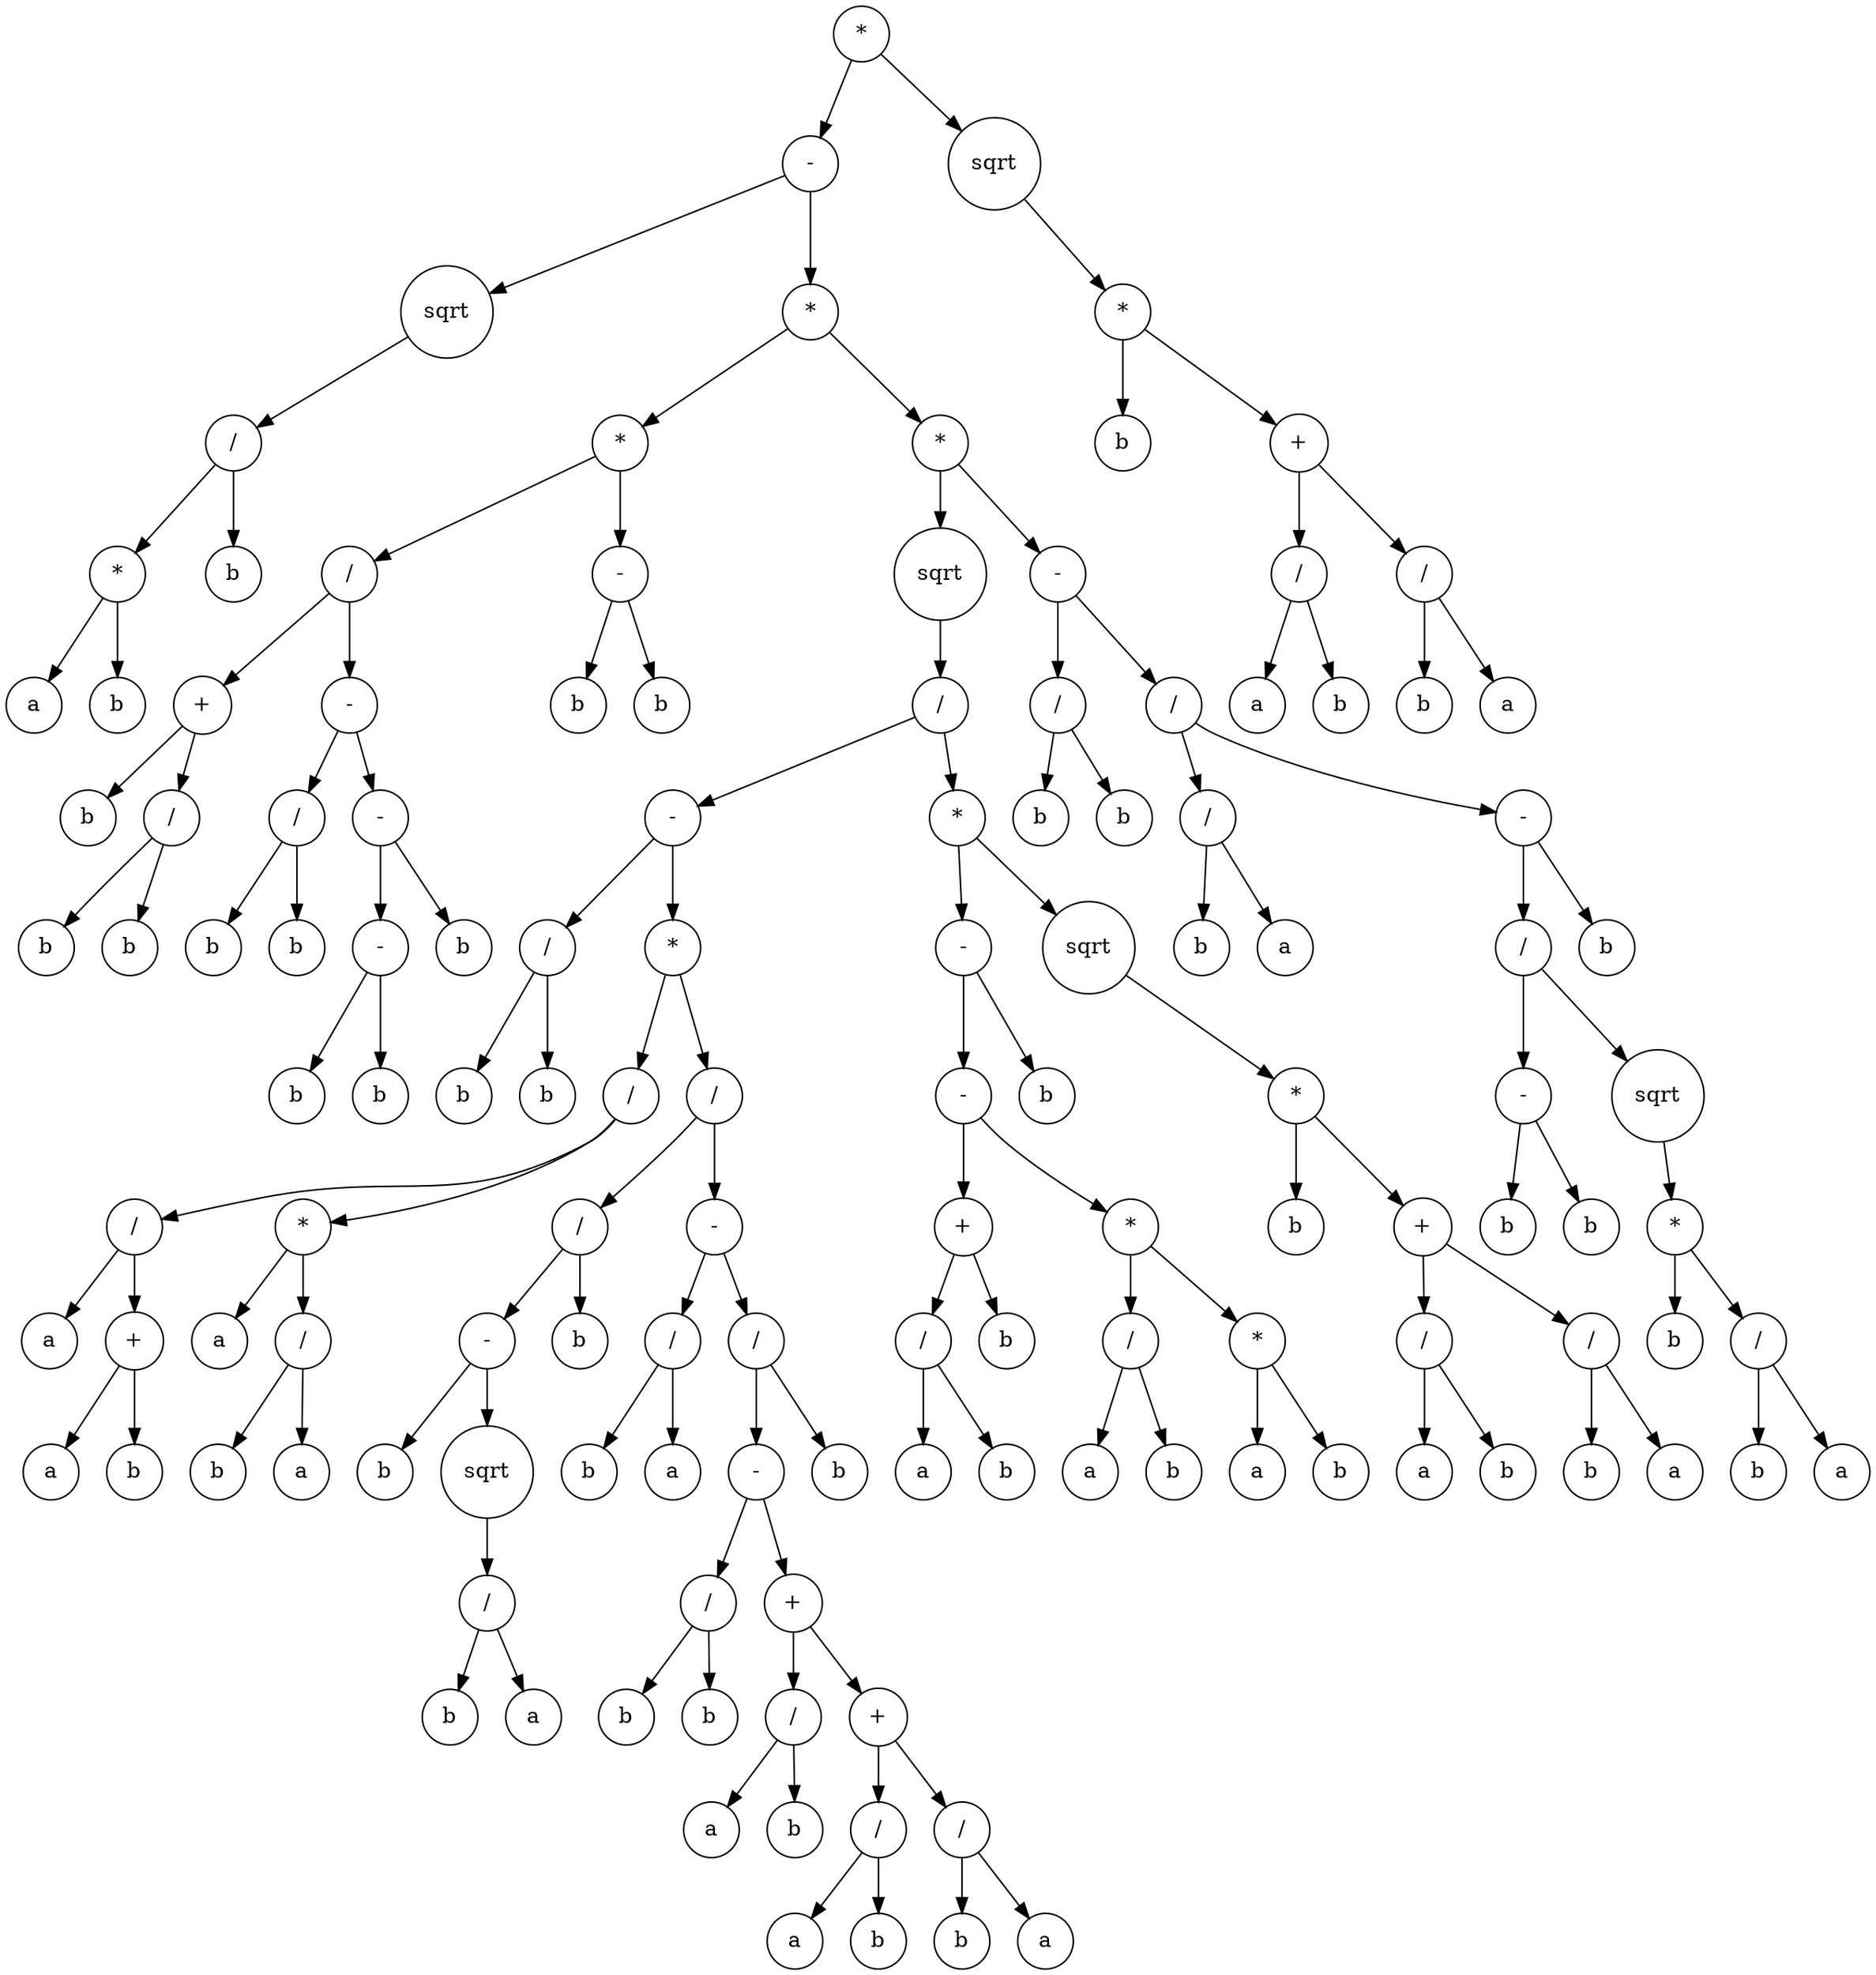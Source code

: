 digraph g {
graph [ordering=out];
node [shape=circle];
n[label = "*"];
n0[label = "-"];
n00[label = "sqrt"];
n000[label = "/"];
n0000[label = "*"];
n00000[label = "a"];
n0000 -> n00000;
n00001[label = "b"];
n0000 -> n00001;
n000 -> n0000;
n0001[label = "b"];
n000 -> n0001;
n00 -> n000;
n0 -> n00;
n01[label = "*"];
n010[label = "*"];
n0100[label = "/"];
n01000[label = "+"];
n010000[label = "b"];
n01000 -> n010000;
n010001[label = "/"];
n0100010[label = "b"];
n010001 -> n0100010;
n0100011[label = "b"];
n010001 -> n0100011;
n01000 -> n010001;
n0100 -> n01000;
n01001[label = "-"];
n010010[label = "/"];
n0100100[label = "b"];
n010010 -> n0100100;
n0100101[label = "b"];
n010010 -> n0100101;
n01001 -> n010010;
n010011[label = "-"];
n0100110[label = "-"];
n01001100[label = "b"];
n0100110 -> n01001100;
n01001101[label = "b"];
n0100110 -> n01001101;
n010011 -> n0100110;
n0100111[label = "b"];
n010011 -> n0100111;
n01001 -> n010011;
n0100 -> n01001;
n010 -> n0100;
n0101[label = "-"];
n01010[label = "b"];
n0101 -> n01010;
n01011[label = "b"];
n0101 -> n01011;
n010 -> n0101;
n01 -> n010;
n011[label = "*"];
n0110[label = "sqrt"];
n01100[label = "/"];
n011000[label = "-"];
n0110000[label = "/"];
n01100000[label = "b"];
n0110000 -> n01100000;
n01100001[label = "b"];
n0110000 -> n01100001;
n011000 -> n0110000;
n0110001[label = "*"];
n01100010[label = "/"];
n011000100[label = "/"];
n0110001000[label = "a"];
n011000100 -> n0110001000;
n0110001001[label = "+"];
n01100010010[label = "a"];
n0110001001 -> n01100010010;
n01100010011[label = "b"];
n0110001001 -> n01100010011;
n011000100 -> n0110001001;
n01100010 -> n011000100;
n011000101[label = "*"];
n0110001010[label = "a"];
n011000101 -> n0110001010;
n0110001011[label = "/"];
n01100010110[label = "b"];
n0110001011 -> n01100010110;
n01100010111[label = "a"];
n0110001011 -> n01100010111;
n011000101 -> n0110001011;
n01100010 -> n011000101;
n0110001 -> n01100010;
n01100011[label = "/"];
n011000110[label = "/"];
n0110001100[label = "-"];
n01100011000[label = "b"];
n0110001100 -> n01100011000;
n01100011001[label = "sqrt"];
n011000110010[label = "/"];
n0110001100100[label = "b"];
n011000110010 -> n0110001100100;
n0110001100101[label = "a"];
n011000110010 -> n0110001100101;
n01100011001 -> n011000110010;
n0110001100 -> n01100011001;
n011000110 -> n0110001100;
n0110001101[label = "b"];
n011000110 -> n0110001101;
n01100011 -> n011000110;
n011000111[label = "-"];
n0110001110[label = "/"];
n01100011100[label = "b"];
n0110001110 -> n01100011100;
n01100011101[label = "a"];
n0110001110 -> n01100011101;
n011000111 -> n0110001110;
n0110001111[label = "/"];
n01100011110[label = "-"];
n011000111100[label = "/"];
n0110001111000[label = "b"];
n011000111100 -> n0110001111000;
n0110001111001[label = "b"];
n011000111100 -> n0110001111001;
n01100011110 -> n011000111100;
n011000111101[label = "+"];
n0110001111010[label = "/"];
n01100011110100[label = "a"];
n0110001111010 -> n01100011110100;
n01100011110101[label = "b"];
n0110001111010 -> n01100011110101;
n011000111101 -> n0110001111010;
n0110001111011[label = "+"];
n01100011110110[label = "/"];
n011000111101100[label = "a"];
n01100011110110 -> n011000111101100;
n011000111101101[label = "b"];
n01100011110110 -> n011000111101101;
n0110001111011 -> n01100011110110;
n01100011110111[label = "/"];
n011000111101110[label = "b"];
n01100011110111 -> n011000111101110;
n011000111101111[label = "a"];
n01100011110111 -> n011000111101111;
n0110001111011 -> n01100011110111;
n011000111101 -> n0110001111011;
n01100011110 -> n011000111101;
n0110001111 -> n01100011110;
n01100011111[label = "b"];
n0110001111 -> n01100011111;
n011000111 -> n0110001111;
n01100011 -> n011000111;
n0110001 -> n01100011;
n011000 -> n0110001;
n01100 -> n011000;
n011001[label = "*"];
n0110010[label = "-"];
n01100100[label = "-"];
n011001000[label = "+"];
n0110010000[label = "/"];
n01100100000[label = "a"];
n0110010000 -> n01100100000;
n01100100001[label = "b"];
n0110010000 -> n01100100001;
n011001000 -> n0110010000;
n0110010001[label = "b"];
n011001000 -> n0110010001;
n01100100 -> n011001000;
n011001001[label = "*"];
n0110010010[label = "/"];
n01100100100[label = "a"];
n0110010010 -> n01100100100;
n01100100101[label = "b"];
n0110010010 -> n01100100101;
n011001001 -> n0110010010;
n0110010011[label = "*"];
n01100100110[label = "a"];
n0110010011 -> n01100100110;
n01100100111[label = "b"];
n0110010011 -> n01100100111;
n011001001 -> n0110010011;
n01100100 -> n011001001;
n0110010 -> n01100100;
n01100101[label = "b"];
n0110010 -> n01100101;
n011001 -> n0110010;
n0110011[label = "sqrt"];
n01100110[label = "*"];
n011001100[label = "b"];
n01100110 -> n011001100;
n011001101[label = "+"];
n0110011010[label = "/"];
n01100110100[label = "a"];
n0110011010 -> n01100110100;
n01100110101[label = "b"];
n0110011010 -> n01100110101;
n011001101 -> n0110011010;
n0110011011[label = "/"];
n01100110110[label = "b"];
n0110011011 -> n01100110110;
n01100110111[label = "a"];
n0110011011 -> n01100110111;
n011001101 -> n0110011011;
n01100110 -> n011001101;
n0110011 -> n01100110;
n011001 -> n0110011;
n01100 -> n011001;
n0110 -> n01100;
n011 -> n0110;
n0111[label = "-"];
n01110[label = "/"];
n011100[label = "b"];
n01110 -> n011100;
n011101[label = "b"];
n01110 -> n011101;
n0111 -> n01110;
n01111[label = "/"];
n011110[label = "/"];
n0111100[label = "b"];
n011110 -> n0111100;
n0111101[label = "a"];
n011110 -> n0111101;
n01111 -> n011110;
n011111[label = "-"];
n0111110[label = "/"];
n01111100[label = "-"];
n011111000[label = "b"];
n01111100 -> n011111000;
n011111001[label = "b"];
n01111100 -> n011111001;
n0111110 -> n01111100;
n01111101[label = "sqrt"];
n011111010[label = "*"];
n0111110100[label = "b"];
n011111010 -> n0111110100;
n0111110101[label = "/"];
n01111101010[label = "b"];
n0111110101 -> n01111101010;
n01111101011[label = "a"];
n0111110101 -> n01111101011;
n011111010 -> n0111110101;
n01111101 -> n011111010;
n0111110 -> n01111101;
n011111 -> n0111110;
n0111111[label = "b"];
n011111 -> n0111111;
n01111 -> n011111;
n0111 -> n01111;
n011 -> n0111;
n01 -> n011;
n0 -> n01;
n -> n0;
n1[label = "sqrt"];
n10[label = "*"];
n100[label = "b"];
n10 -> n100;
n101[label = "+"];
n1010[label = "/"];
n10100[label = "a"];
n1010 -> n10100;
n10101[label = "b"];
n1010 -> n10101;
n101 -> n1010;
n1011[label = "/"];
n10110[label = "b"];
n1011 -> n10110;
n10111[label = "a"];
n1011 -> n10111;
n101 -> n1011;
n10 -> n101;
n1 -> n10;
n -> n1;
}
